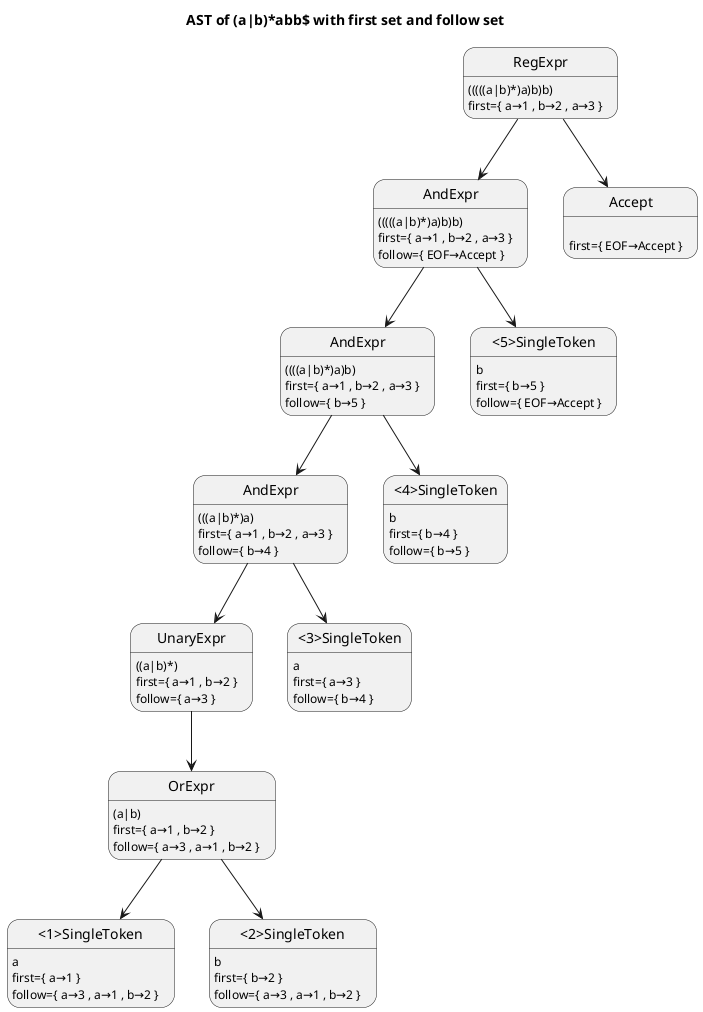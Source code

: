 @startuml
hide empty description
title AST of (a|b)*abb$ with first set and follow set
state 0 as "RegExpr"
0: (((((a|b)*)a)b)b)
0: first={ a→1 , b→2 , a→3 }
state 1 as "AndExpr"
1: (((((a|b)*)a)b)b)
1: first={ a→1 , b→2 , a→3 }
1: follow={ EOF→Accept }
state 2 as "AndExpr"
2: ((((a|b)*)a)b)
2: first={ a→1 , b→2 , a→3 }
2: follow={ b→5 }
state 3 as "AndExpr"
3: (((a|b)*)a)
3: first={ a→1 , b→2 , a→3 }
3: follow={ b→4 }
state 4 as "UnaryExpr"
4: ((a|b)*)
4: first={ a→1 , b→2 }
4: follow={ a→3 }
state 5 as "OrExpr"
5: (a|b)
5: first={ a→1 , b→2 }
5: follow={ a→3 , a→1 , b→2 }
state 6 as "<1>SingleToken"
6: a
6: first={ a→1 }
6: follow={ a→3 , a→1 , b→2 }
state 7 as "<2>SingleToken"
7: b
7: first={ b→2 }
7: follow={ a→3 , a→1 , b→2 }
state 8 as "<3>SingleToken"
8: a
8: first={ a→3 }
8: follow={ b→4 }
state 9 as "<4>SingleToken"
9: b
9: first={ b→4 }
9: follow={ b→5 }
state 10 as "<5>SingleToken"
10: b
10: first={ b→5 }
10: follow={ EOF→Accept }
state 11 as "Accept"
11:
11: first={ EOF→Accept }
5-down->6
5-down->7
4-down->5
3-down->4
3-down->8
2-down->3
2-down->9
1-down->2
1-down->10
0-down->1
0-down->11
@enduml